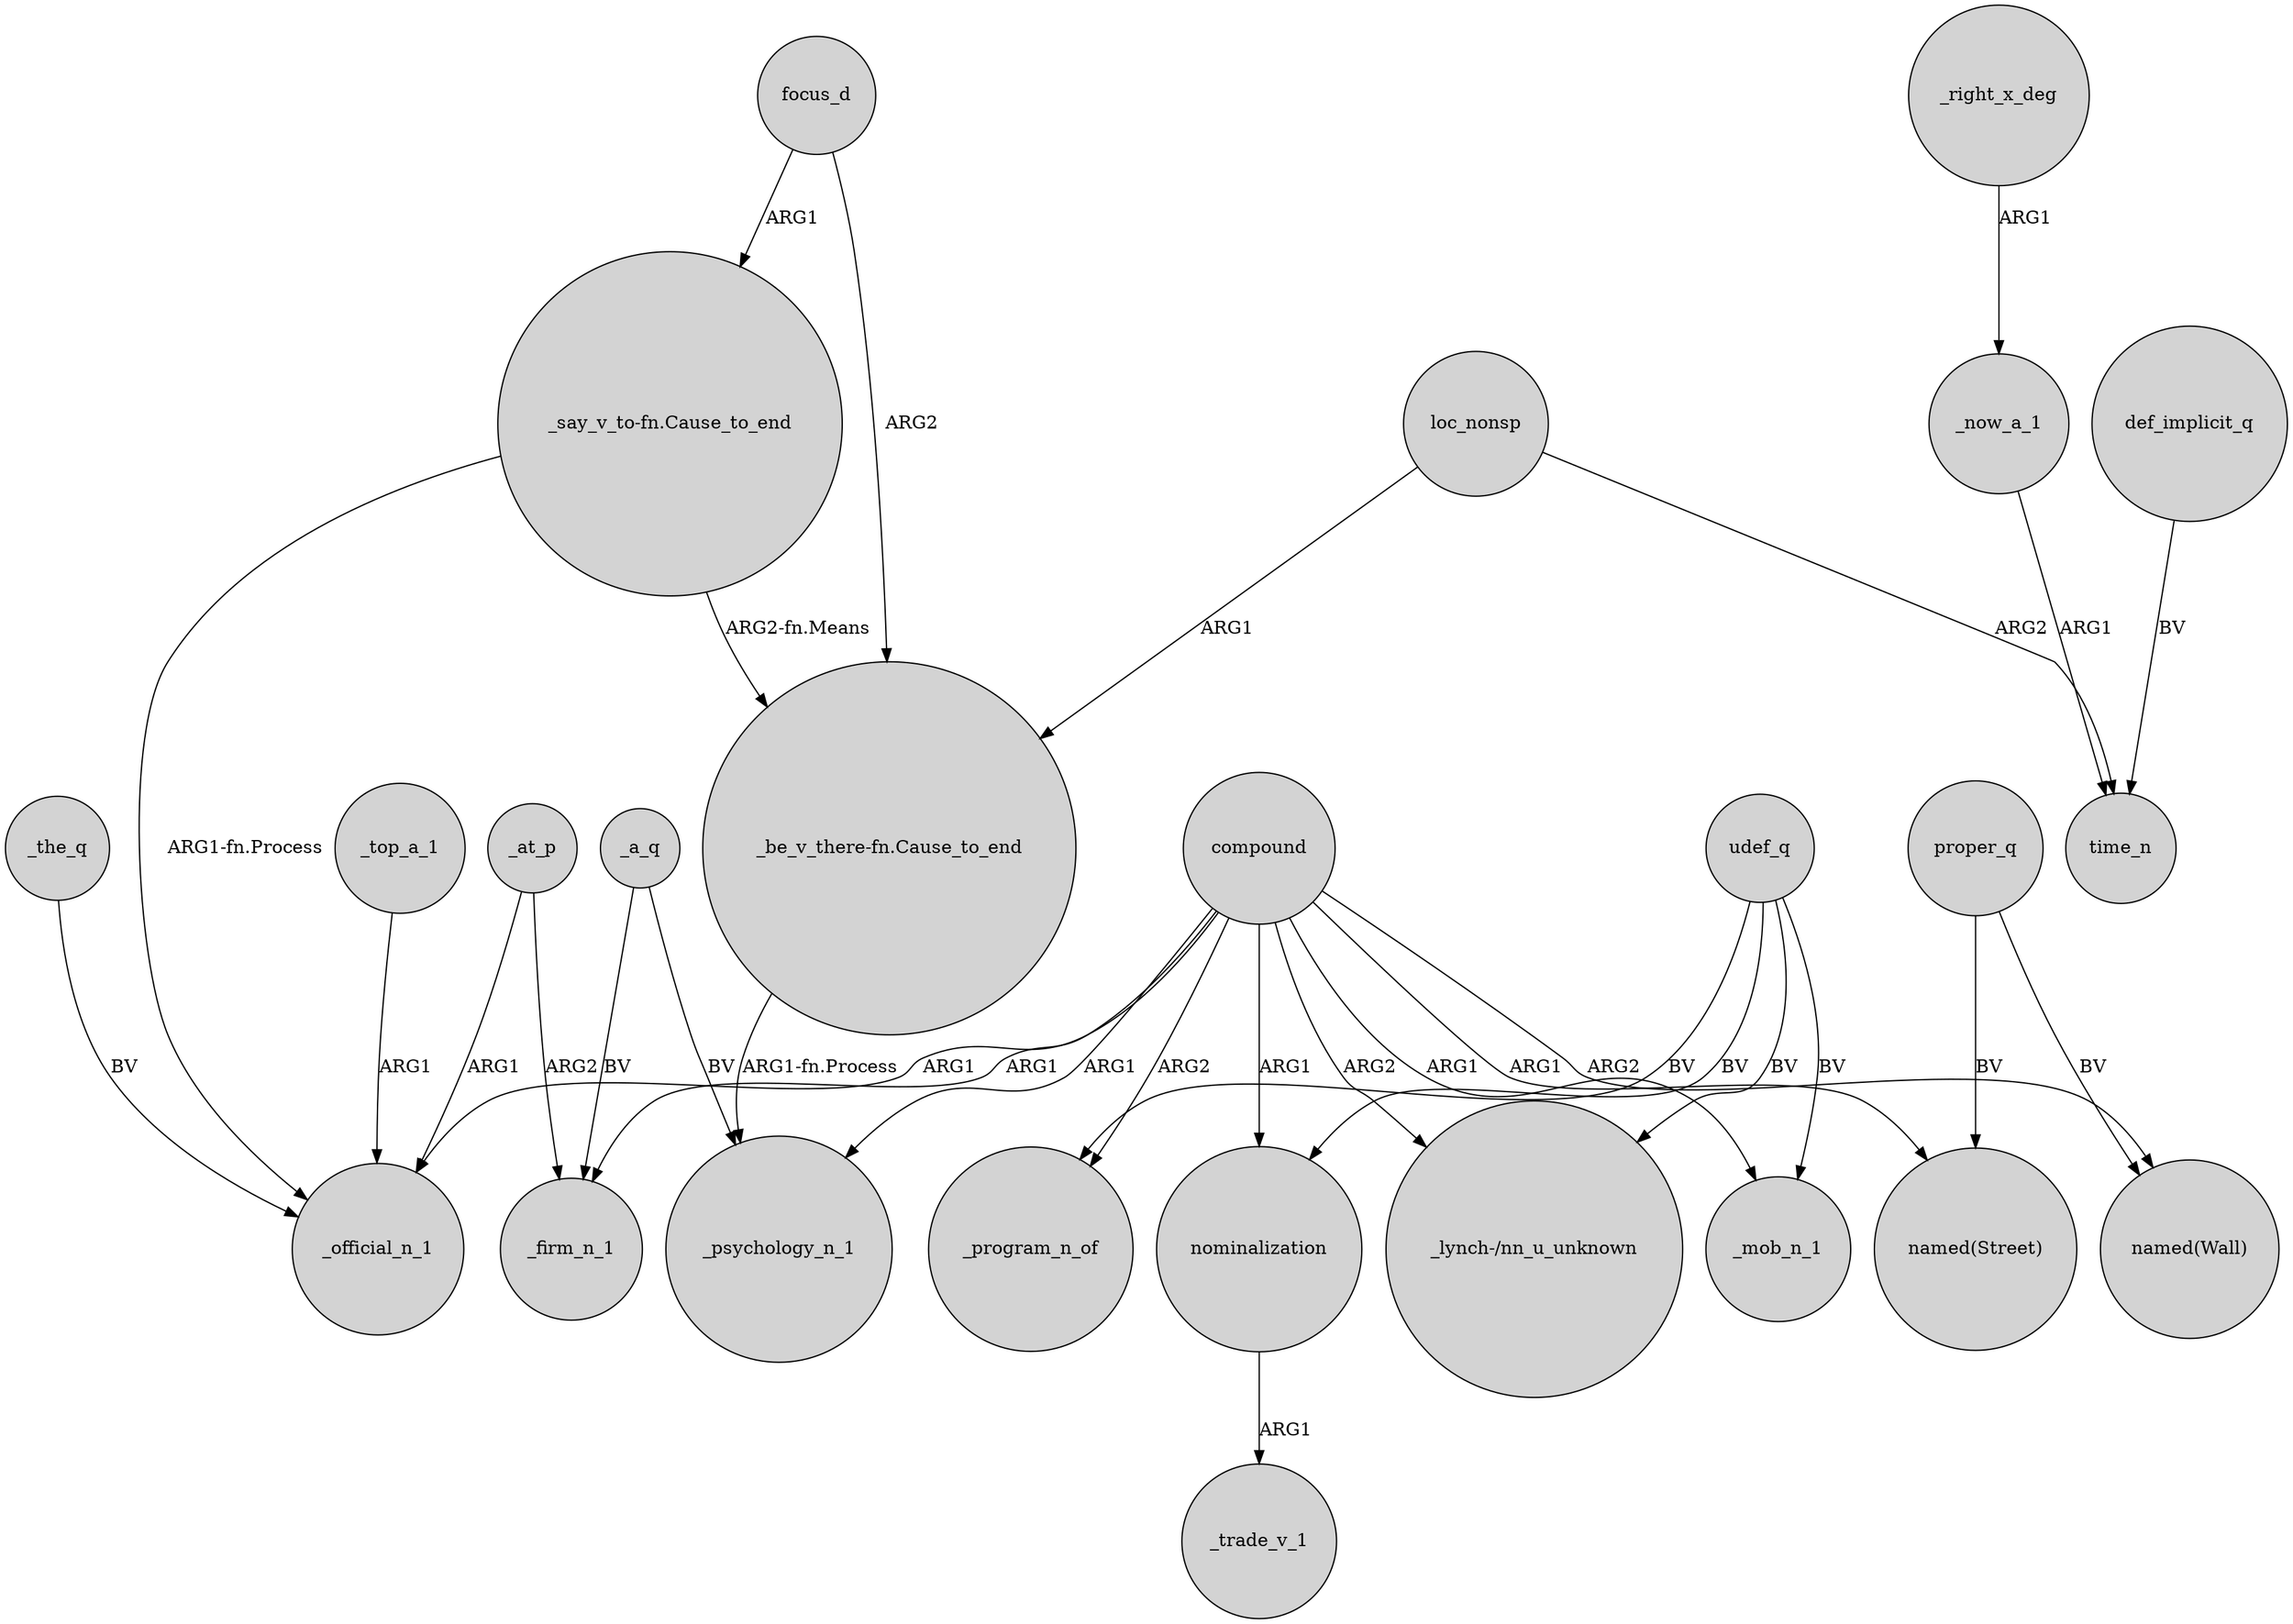digraph {
	node [shape=circle style=filled]
	"_be_v_there-fn.Cause_to_end" -> _psychology_n_1 [label="ARG1-fn.Process"]
	"_say_v_to-fn.Cause_to_end" -> _official_n_1 [label="ARG1-fn.Process"]
	focus_d -> "_say_v_to-fn.Cause_to_end" [label=ARG1]
	compound -> _psychology_n_1 [label=ARG1]
	udef_q -> nominalization [label=BV]
	_at_p -> _official_n_1 [label=ARG1]
	compound -> "_lynch-/nn_u_unknown" [label=ARG2]
	"_say_v_to-fn.Cause_to_end" -> "_be_v_there-fn.Cause_to_end" [label="ARG2-fn.Means"]
	udef_q -> _program_n_of [label=BV]
	_now_a_1 -> time_n [label=ARG1]
	_right_x_deg -> _now_a_1 [label=ARG1]
	compound -> _program_n_of [label=ARG2]
	compound -> nominalization [label=ARG1]
	compound -> "named(Wall)" [label=ARG2]
	compound -> "named(Street)" [label=ARG1]
	_a_q -> _psychology_n_1 [label=BV]
	loc_nonsp -> "_be_v_there-fn.Cause_to_end" [label=ARG1]
	_top_a_1 -> _official_n_1 [label=ARG1]
	compound -> _official_n_1 [label=ARG1]
	focus_d -> "_be_v_there-fn.Cause_to_end" [label=ARG2]
	_a_q -> _firm_n_1 [label=BV]
	udef_q -> "_lynch-/nn_u_unknown" [label=BV]
	udef_q -> _mob_n_1 [label=BV]
	compound -> _mob_n_1 [label=ARG1]
	proper_q -> "named(Wall)" [label=BV]
	compound -> _firm_n_1 [label=ARG1]
	loc_nonsp -> time_n [label=ARG2]
	proper_q -> "named(Street)" [label=BV]
	_at_p -> _firm_n_1 [label=ARG2]
	_the_q -> _official_n_1 [label=BV]
	def_implicit_q -> time_n [label=BV]
	nominalization -> _trade_v_1 [label=ARG1]
}
